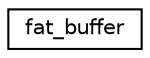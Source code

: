 digraph "Graphical Class Hierarchy"
{
 // LATEX_PDF_SIZE
  edge [fontname="Helvetica",fontsize="10",labelfontname="Helvetica",labelfontsize="10"];
  node [fontname="Helvetica",fontsize="10",shape=record];
  rankdir="LR";
  Node0 [label="fat_buffer",height=0.2,width=0.4,color="black", fillcolor="white", style="filled",URL="$structfat__buffer.html",tooltip=" "];
}
